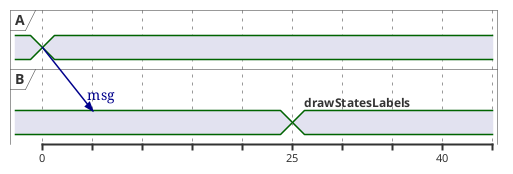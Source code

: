 {
  "sha1": "1ybykcobywl3bum4tzb6by2my4ssjrk",
  "insertion": {
    "when": "2024-05-30T20:48:19.846Z",
    "user": "plantuml@gmail.com"
  }
}
@startuml
concise "A" as A
concise "B" as B

A is ""
B is ""

@A
0 is ""

@B
25 is "" : drawStatesLabels

@0
A -> B@+5 : msg

@40
@enduml
